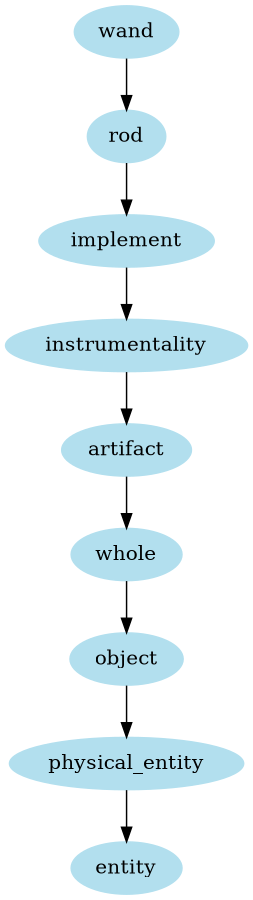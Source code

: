 digraph unix {
	node [color=lightblue2 style=filled]
	size="6,6"
	wand -> rod
	rod -> implement
	implement -> instrumentality
	instrumentality -> artifact
	artifact -> whole
	whole -> object
	object -> physical_entity
	physical_entity -> entity
}
